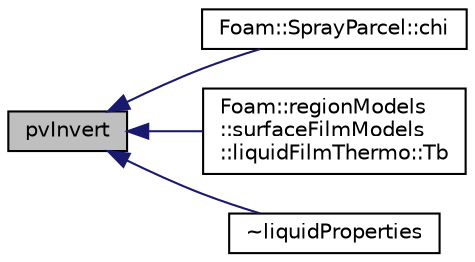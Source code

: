 digraph "pvInvert"
{
  bgcolor="transparent";
  edge [fontname="Helvetica",fontsize="10",labelfontname="Helvetica",labelfontsize="10"];
  node [fontname="Helvetica",fontsize="10",shape=record];
  rankdir="LR";
  Node568 [label="pvInvert",height=0.2,width=0.4,color="black", fillcolor="grey75", style="filled", fontcolor="black"];
  Node568 -> Node569 [dir="back",color="midnightblue",fontsize="10",style="solid",fontname="Helvetica"];
  Node569 [label="Foam::SprayParcel::chi",height=0.2,width=0.4,color="black",URL="$a25665.html#a8de5b1fcaf51563453f97293aa5e7e93"];
  Node568 -> Node570 [dir="back",color="midnightblue",fontsize="10",style="solid",fontname="Helvetica"];
  Node570 [label="Foam::regionModels\l::surfaceFilmModels\l::liquidFilmThermo::Tb",height=0.2,width=0.4,color="black",URL="$a30141.html#a450792e1bb62b99ea149c906bb4707bc",tooltip="Return boiling temperature [K]. "];
  Node568 -> Node571 [dir="back",color="midnightblue",fontsize="10",style="solid",fontname="Helvetica"];
  Node571 [label="~liquidProperties",height=0.2,width=0.4,color="black",URL="$a31289.html#aeae3a2914413bd2fa49246f6f512af62",tooltip="Destructor. "];
}
